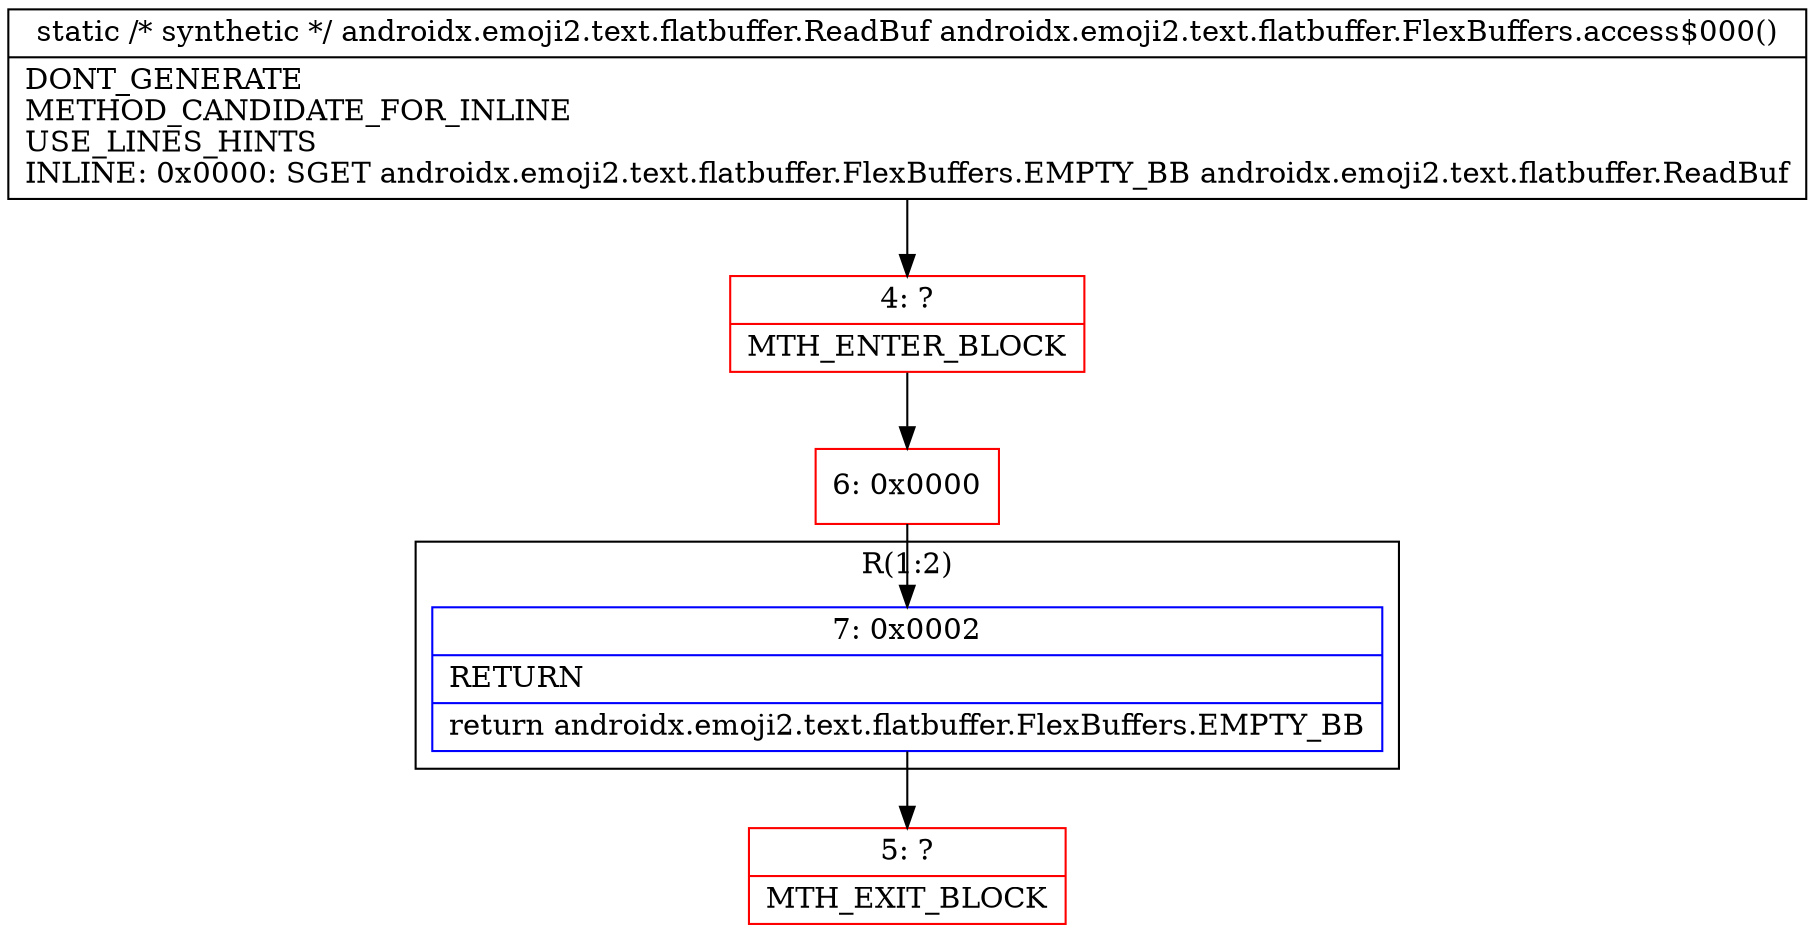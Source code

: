 digraph "CFG forandroidx.emoji2.text.flatbuffer.FlexBuffers.access$000()Landroidx\/emoji2\/text\/flatbuffer\/ReadBuf;" {
subgraph cluster_Region_674963838 {
label = "R(1:2)";
node [shape=record,color=blue];
Node_7 [shape=record,label="{7\:\ 0x0002|RETURN\l|return androidx.emoji2.text.flatbuffer.FlexBuffers.EMPTY_BB\l}"];
}
Node_4 [shape=record,color=red,label="{4\:\ ?|MTH_ENTER_BLOCK\l}"];
Node_6 [shape=record,color=red,label="{6\:\ 0x0000}"];
Node_5 [shape=record,color=red,label="{5\:\ ?|MTH_EXIT_BLOCK\l}"];
MethodNode[shape=record,label="{static \/* synthetic *\/ androidx.emoji2.text.flatbuffer.ReadBuf androidx.emoji2.text.flatbuffer.FlexBuffers.access$000()  | DONT_GENERATE\lMETHOD_CANDIDATE_FOR_INLINE\lUSE_LINES_HINTS\lINLINE: 0x0000: SGET   androidx.emoji2.text.flatbuffer.FlexBuffers.EMPTY_BB androidx.emoji2.text.flatbuffer.ReadBuf\l}"];
MethodNode -> Node_4;Node_7 -> Node_5;
Node_4 -> Node_6;
Node_6 -> Node_7;
}


